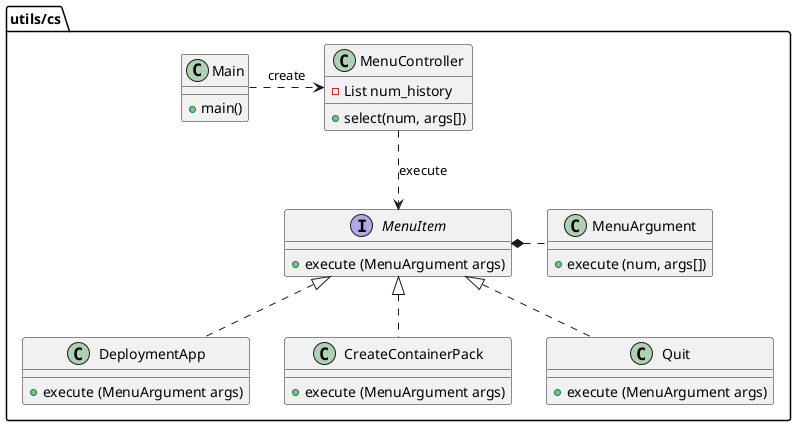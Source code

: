 @startuml
package utils/cs {
    class Main {
        + main()
    }

    class MenuController {
        - List num_history
        + select(num, args[])
    }

    class MenuArgument {
        + execute (num, args[])
    }

    interface MenuItem {
        + execute (MenuArgument args)
    }

    class DeploymentApp {
        + execute (MenuArgument args)
    }

    class CreateContainerPack {
        + execute (MenuArgument args)
    }

    class Quit {
        + execute (MenuArgument args)
    }

    Main .> MenuController : create
    MenuController ..> MenuItem : execute
    MenuItem *. MenuArgument
    MenuItem <|.. DeploymentApp
    MenuItem <|.. CreateContainerPack
    MenuItem <|.. Quit

}
@enduml
